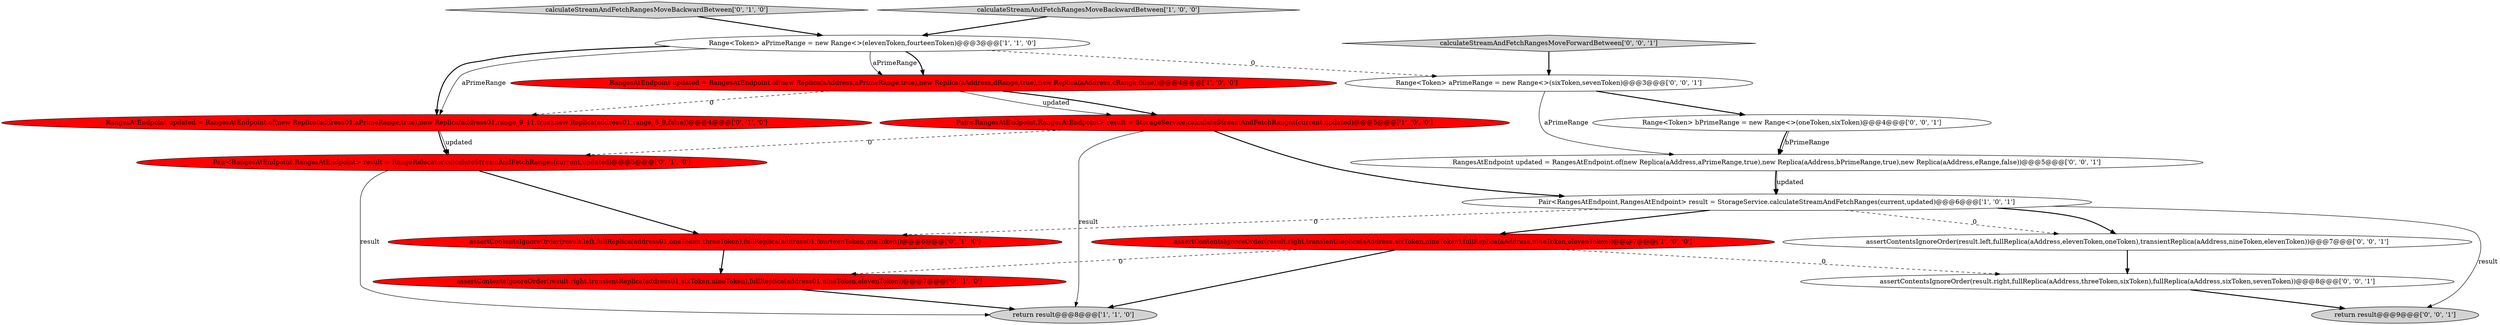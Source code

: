 digraph {
5 [style = filled, label = "assertContentsIgnoreOrder(result.right,transientReplica(aAddress,sixToken,nineToken),fullReplica(aAddress,nineToken,elevenToken))@@@7@@@['1', '0', '0']", fillcolor = red, shape = ellipse image = "AAA1AAABBB1BBB"];
9 [style = filled, label = "calculateStreamAndFetchRangesMoveBackwardBetween['0', '1', '0']", fillcolor = lightgray, shape = diamond image = "AAA0AAABBB2BBB"];
11 [style = filled, label = "assertContentsIgnoreOrder(result.right,transientReplica(address01,sixToken,nineToken),fullReplica(address01,nineToken,elevenToken))@@@7@@@['0', '1', '0']", fillcolor = red, shape = ellipse image = "AAA1AAABBB2BBB"];
15 [style = filled, label = "assertContentsIgnoreOrder(result.right,fullReplica(aAddress,threeToken,sixToken),fullReplica(aAddress,sixToken,sevenToken))@@@8@@@['0', '0', '1']", fillcolor = white, shape = ellipse image = "AAA0AAABBB3BBB"];
16 [style = filled, label = "Range<Token> aPrimeRange = new Range<>(sixToken,sevenToken)@@@3@@@['0', '0', '1']", fillcolor = white, shape = ellipse image = "AAA0AAABBB3BBB"];
1 [style = filled, label = "Pair<RangesAtEndpoint,RangesAtEndpoint> result = StorageService.calculateStreamAndFetchRanges(current,updated)@@@6@@@['1', '0', '1']", fillcolor = white, shape = ellipse image = "AAA0AAABBB1BBB"];
0 [style = filled, label = "return result@@@8@@@['1', '1', '0']", fillcolor = lightgray, shape = ellipse image = "AAA0AAABBB1BBB"];
13 [style = filled, label = "return result@@@9@@@['0', '0', '1']", fillcolor = lightgray, shape = ellipse image = "AAA0AAABBB3BBB"];
8 [style = filled, label = "assertContentsIgnoreOrder(result.left,fullReplica(address01,oneToken,threeToken),fullReplica(address01,fourteenToken,oneToken))@@@6@@@['0', '1', '0']", fillcolor = red, shape = ellipse image = "AAA1AAABBB2BBB"];
10 [style = filled, label = "Pair<RangesAtEndpoint,RangesAtEndpoint> result = RangeRelocator.calculateStreamAndFetchRanges(current,updated)@@@5@@@['0', '1', '0']", fillcolor = red, shape = ellipse image = "AAA1AAABBB2BBB"];
7 [style = filled, label = "RangesAtEndpoint updated = RangesAtEndpoint.of(new Replica(address01,aPrimeRange,true),new Replica(address01,range_9_11,true),new Replica(address01,range_6_9,false))@@@4@@@['0', '1', '0']", fillcolor = red, shape = ellipse image = "AAA1AAABBB2BBB"];
18 [style = filled, label = "assertContentsIgnoreOrder(result.left,fullReplica(aAddress,elevenToken,oneToken),transientReplica(aAddress,nineToken,elevenToken))@@@7@@@['0', '0', '1']", fillcolor = white, shape = ellipse image = "AAA0AAABBB3BBB"];
3 [style = filled, label = "calculateStreamAndFetchRangesMoveBackwardBetween['1', '0', '0']", fillcolor = lightgray, shape = diamond image = "AAA0AAABBB1BBB"];
12 [style = filled, label = "Range<Token> bPrimeRange = new Range<>(oneToken,sixToken)@@@4@@@['0', '0', '1']", fillcolor = white, shape = ellipse image = "AAA0AAABBB3BBB"];
14 [style = filled, label = "calculateStreamAndFetchRangesMoveForwardBetween['0', '0', '1']", fillcolor = lightgray, shape = diamond image = "AAA0AAABBB3BBB"];
17 [style = filled, label = "RangesAtEndpoint updated = RangesAtEndpoint.of(new Replica(aAddress,aPrimeRange,true),new Replica(aAddress,bPrimeRange,true),new Replica(aAddress,eRange,false))@@@5@@@['0', '0', '1']", fillcolor = white, shape = ellipse image = "AAA0AAABBB3BBB"];
6 [style = filled, label = "RangesAtEndpoint updated = RangesAtEndpoint.of(new Replica(aAddress,aPrimeRange,true),new Replica(aAddress,dRange,true),new Replica(aAddress,cRange,false))@@@4@@@['1', '0', '0']", fillcolor = red, shape = ellipse image = "AAA1AAABBB1BBB"];
2 [style = filled, label = "Pair<RangesAtEndpoint,RangesAtEndpoint> result = StorageService.calculateStreamAndFetchRanges(current,updated)@@@5@@@['1', '0', '0']", fillcolor = red, shape = ellipse image = "AAA1AAABBB1BBB"];
4 [style = filled, label = "Range<Token> aPrimeRange = new Range<>(elevenToken,fourteenToken)@@@3@@@['1', '1', '0']", fillcolor = white, shape = ellipse image = "AAA0AAABBB1BBB"];
1->5 [style = bold, label=""];
14->16 [style = bold, label=""];
15->13 [style = bold, label=""];
2->0 [style = solid, label="result"];
4->16 [style = dashed, label="0"];
17->1 [style = bold, label=""];
4->6 [style = solid, label="aPrimeRange"];
17->1 [style = solid, label="updated"];
4->6 [style = bold, label=""];
7->10 [style = bold, label=""];
2->1 [style = bold, label=""];
6->7 [style = dashed, label="0"];
12->17 [style = solid, label="bPrimeRange"];
4->7 [style = solid, label="aPrimeRange"];
9->4 [style = bold, label=""];
12->17 [style = bold, label=""];
18->15 [style = bold, label=""];
1->18 [style = bold, label=""];
1->18 [style = dashed, label="0"];
6->2 [style = solid, label="updated"];
16->17 [style = solid, label="aPrimeRange"];
3->4 [style = bold, label=""];
4->7 [style = bold, label=""];
2->10 [style = dashed, label="0"];
6->2 [style = bold, label=""];
11->0 [style = bold, label=""];
10->8 [style = bold, label=""];
5->0 [style = bold, label=""];
5->11 [style = dashed, label="0"];
1->13 [style = solid, label="result"];
7->10 [style = solid, label="updated"];
1->8 [style = dashed, label="0"];
10->0 [style = solid, label="result"];
5->15 [style = dashed, label="0"];
8->11 [style = bold, label=""];
16->12 [style = bold, label=""];
}
